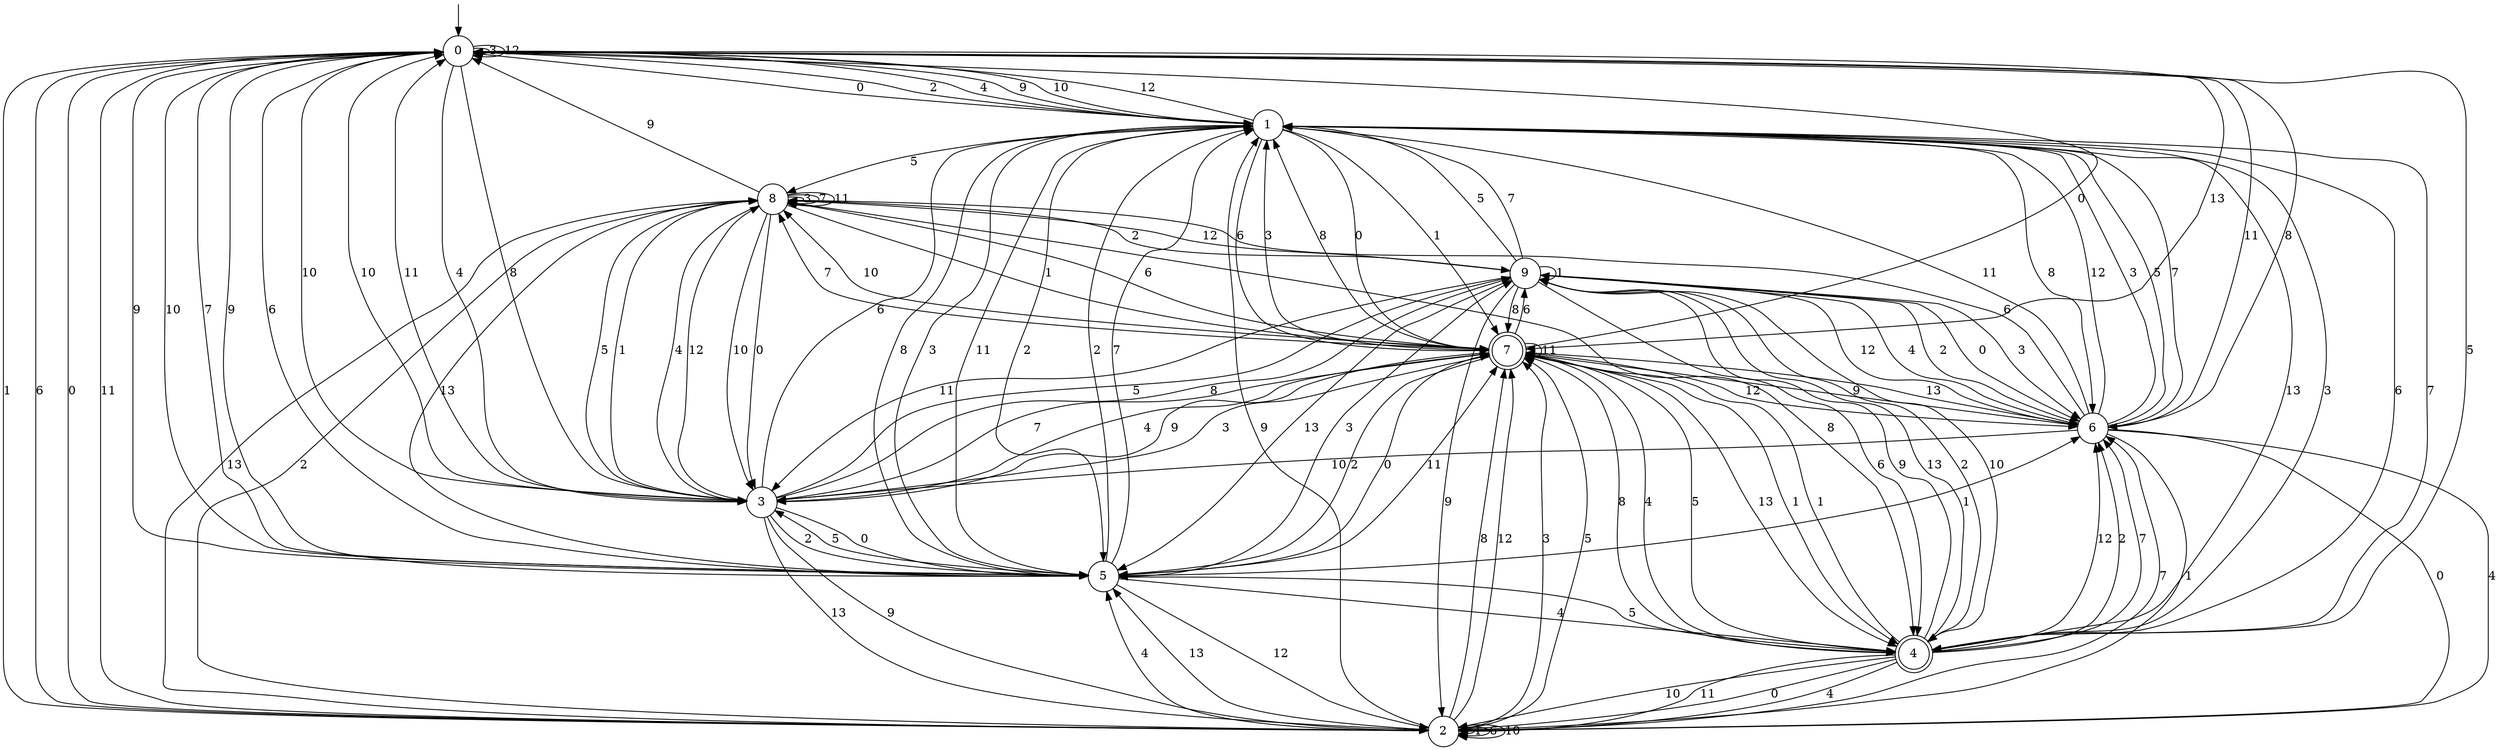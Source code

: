 digraph g {

	s0 [shape="circle" label="0"];
	s1 [shape="circle" label="1"];
	s2 [shape="circle" label="2"];
	s3 [shape="circle" label="3"];
	s4 [shape="doublecircle" label="4"];
	s5 [shape="circle" label="5"];
	s6 [shape="circle" label="6"];
	s7 [shape="doublecircle" label="7"];
	s8 [shape="circle" label="8"];
	s9 [shape="circle" label="9"];
	s0 -> s1 [label="0"];
	s0 -> s2 [label="1"];
	s0 -> s1 [label="2"];
	s0 -> s0 [label="3"];
	s0 -> s3 [label="4"];
	s0 -> s4 [label="5"];
	s0 -> s2 [label="6"];
	s0 -> s5 [label="7"];
	s0 -> s3 [label="8"];
	s0 -> s5 [label="9"];
	s0 -> s3 [label="10"];
	s0 -> s6 [label="11"];
	s0 -> s0 [label="12"];
	s0 -> s7 [label="13"];
	s1 -> s7 [label="0"];
	s1 -> s7 [label="1"];
	s1 -> s5 [label="2"];
	s1 -> s5 [label="3"];
	s1 -> s0 [label="4"];
	s1 -> s8 [label="5"];
	s1 -> s7 [label="6"];
	s1 -> s4 [label="7"];
	s1 -> s6 [label="8"];
	s1 -> s0 [label="9"];
	s1 -> s0 [label="10"];
	s1 -> s5 [label="11"];
	s1 -> s0 [label="12"];
	s1 -> s4 [label="13"];
	s2 -> s0 [label="0"];
	s2 -> s2 [label="1"];
	s2 -> s8 [label="2"];
	s2 -> s7 [label="3"];
	s2 -> s5 [label="4"];
	s2 -> s7 [label="5"];
	s2 -> s2 [label="6"];
	s2 -> s6 [label="7"];
	s2 -> s7 [label="8"];
	s2 -> s1 [label="9"];
	s2 -> s2 [label="10"];
	s2 -> s0 [label="11"];
	s2 -> s7 [label="12"];
	s2 -> s5 [label="13"];
	s3 -> s5 [label="0"];
	s3 -> s8 [label="1"];
	s3 -> s5 [label="2"];
	s3 -> s7 [label="3"];
	s3 -> s7 [label="4"];
	s3 -> s9 [label="5"];
	s3 -> s1 [label="6"];
	s3 -> s7 [label="7"];
	s3 -> s9 [label="8"];
	s3 -> s2 [label="9"];
	s3 -> s0 [label="10"];
	s3 -> s0 [label="11"];
	s3 -> s8 [label="12"];
	s3 -> s2 [label="13"];
	s4 -> s2 [label="0"];
	s4 -> s7 [label="1"];
	s4 -> s6 [label="2"];
	s4 -> s1 [label="3"];
	s4 -> s2 [label="4"];
	s4 -> s5 [label="5"];
	s4 -> s1 [label="6"];
	s4 -> s6 [label="7"];
	s4 -> s7 [label="8"];
	s4 -> s9 [label="9"];
	s4 -> s2 [label="10"];
	s4 -> s2 [label="11"];
	s4 -> s6 [label="12"];
	s4 -> s9 [label="13"];
	s5 -> s7 [label="0"];
	s5 -> s6 [label="1"];
	s5 -> s1 [label="2"];
	s5 -> s9 [label="3"];
	s5 -> s4 [label="4"];
	s5 -> s3 [label="5"];
	s5 -> s0 [label="6"];
	s5 -> s1 [label="7"];
	s5 -> s1 [label="8"];
	s5 -> s0 [label="9"];
	s5 -> s0 [label="10"];
	s5 -> s7 [label="11"];
	s5 -> s2 [label="12"];
	s5 -> s8 [label="13"];
	s6 -> s2 [label="0"];
	s6 -> s2 [label="1"];
	s6 -> s9 [label="2"];
	s6 -> s1 [label="3"];
	s6 -> s2 [label="4"];
	s6 -> s1 [label="5"];
	s6 -> s8 [label="6"];
	s6 -> s1 [label="7"];
	s6 -> s0 [label="8"];
	s6 -> s7 [label="9"];
	s6 -> s3 [label="10"];
	s6 -> s1 [label="11"];
	s6 -> s1 [label="12"];
	s6 -> s7 [label="13"];
	s7 -> s0 [label="0"];
	s7 -> s4 [label="1"];
	s7 -> s5 [label="2"];
	s7 -> s1 [label="3"];
	s7 -> s4 [label="4"];
	s7 -> s4 [label="5"];
	s7 -> s9 [label="6"];
	s7 -> s8 [label="7"];
	s7 -> s1 [label="8"];
	s7 -> s3 [label="9"];
	s7 -> s8 [label="10"];
	s7 -> s7 [label="11"];
	s7 -> s6 [label="12"];
	s7 -> s4 [label="13"];
	s8 -> s3 [label="0"];
	s8 -> s7 [label="1"];
	s8 -> s9 [label="2"];
	s8 -> s8 [label="3"];
	s8 -> s3 [label="4"];
	s8 -> s3 [label="5"];
	s8 -> s7 [label="6"];
	s8 -> s8 [label="7"];
	s8 -> s4 [label="8"];
	s8 -> s0 [label="9"];
	s8 -> s3 [label="10"];
	s8 -> s8 [label="11"];
	s8 -> s9 [label="12"];
	s8 -> s2 [label="13"];
	s9 -> s6 [label="0"];
	s9 -> s9 [label="1"];
	s9 -> s4 [label="2"];
	s9 -> s6 [label="3"];
	s9 -> s6 [label="4"];
	s9 -> s1 [label="5"];
	s9 -> s4 [label="6"];
	s9 -> s1 [label="7"];
	s9 -> s7 [label="8"];
	s9 -> s2 [label="9"];
	s9 -> s4 [label="10"];
	s9 -> s3 [label="11"];
	s9 -> s6 [label="12"];
	s9 -> s5 [label="13"];

__start0 [label="" shape="none" width="0" height="0"];
__start0 -> s0;

}
